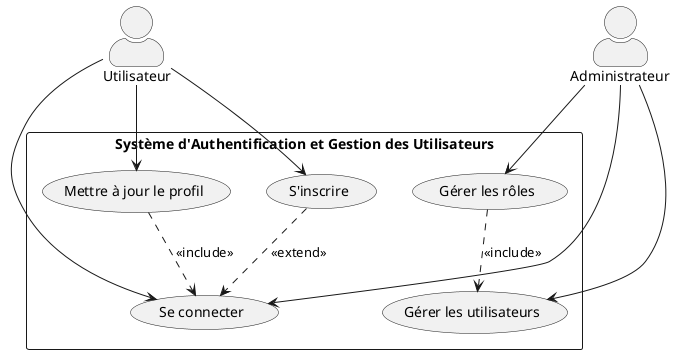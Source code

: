 @startuml Authentication and User Management Use Cases

skinparam actorStyle awesome
skinparam packageStyle rectangle

actor "Utilisateur" as user
actor "Administrateur" as admin

rectangle "Système d'Authentification et Gestion des Utilisateurs" {
    usecase "S'inscrire" as UC1
    usecase "Se connecter" as UC2
    usecase "Gérer les rôles" as UC3
    usecase "Mettre à jour le profil" as UC4
    usecase "Gérer les utilisateurs" as UC5
}

' Relations Utilisateur
user --> UC1
user --> UC2
user --> UC4

' Relations Administrateur
admin --> UC3
admin --> UC5
admin --> UC2

' Inclusions et Extensions
UC1 ..> UC2 : <<extend>>
UC3 ..> UC5 : <<include>>
UC4 ..> UC2 : <<include>>

@enduml 